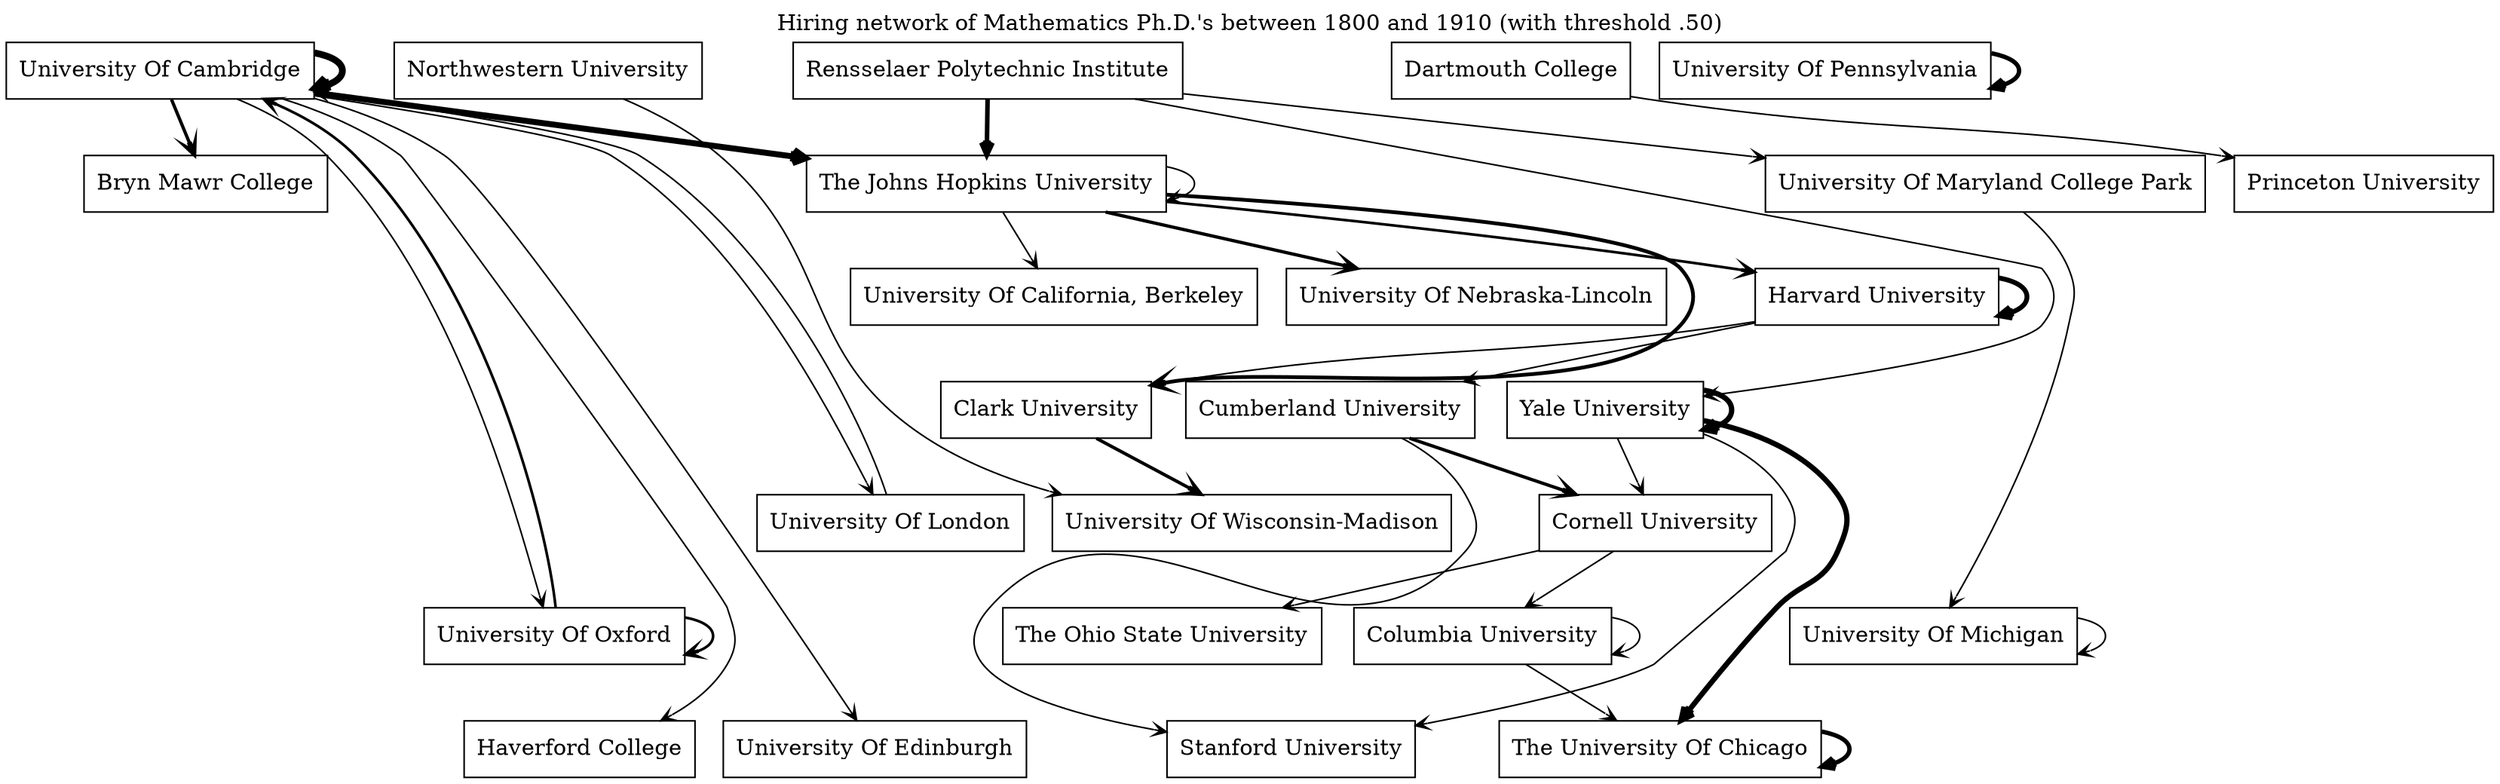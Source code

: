 digraph transition {
 node[shape="rectangle"];
 edge[arrowhead="vee", arrowsize=0.8, weight=0.1]; 
 labelloc="t"; 
 label="Hiring network of Mathematics Ph.D.'s between 1800 and 1910 (with threshold .50)"; 
  "University Of Cambridge" -> "University Of Edinburgh" [penwidth = 1.0];
  "Harvard University" -> "Cumberland University" [penwidth = 1.0];
  "University Of Cambridge" -> "University Of Oxford" [penwidth = 1.0];
  "Northwestern University" -> "University Of Wisconsin-Madison" [penwidth = 1.0];
  "University Of Cambridge" -> "Haverford College" [penwidth = 1.0];
  "Cornell University" -> "The Ohio State University" [penwidth = 1.0];
  "The Johns Hopkins University" -> "University Of California, Berkeley" [penwidth = 1.0];
  "The Johns Hopkins University" -> "The Johns Hopkins University" [penwidth = 1.0];
  "Cumberland University" -> "Stanford University" [penwidth = 1.0];
  "Dartmouth College" -> "Princeton University" [penwidth = 1.0];
  "Cornell University" -> "Columbia University" [penwidth = 1.0];
  "University Of Cambridge" -> "University Of London" [penwidth = 1.0];
  "University Of London" -> "University Of Cambridge" [penwidth = 1.0];
  "Yale University" -> "Cornell University" [penwidth = 1.0];
  "Columbia University" -> "Columbia University" [penwidth = 1.0];
  "Harvard University" -> "Clark University" [penwidth = 1.0];
  "Rensselaer Polytechnic Institute" -> "University Of Maryland College Park" [penwidth = 1.0];
  "University Of Maryland College Park" -> "University Of Michigan" [penwidth = 1.0];
  "University Of Michigan" -> "University Of Michigan" [penwidth = 1.0];
  "Rensselaer Polytechnic Institute" -> "Yale University" [penwidth = 1.0];
  "Yale University" -> "Stanford University" [penwidth = 1.0];
  "Columbia University" -> "The University Of Chicago" [penwidth = 1.0];
  "University Of Oxford" -> "University Of Cambridge" [penwidth = 1.7];
  "University Of Oxford" -> "University Of Oxford" [penwidth = 1.7];
  "The Johns Hopkins University" -> "Harvard University" [penwidth = 1.7];
  "The Johns Hopkins University" -> "University Of Nebraska-Lincoln" [penwidth = 2.1];
  "Clark University" -> "University Of Wisconsin-Madison" [penwidth = 2.1];
  "University Of Cambridge" -> "Bryn Mawr College" [penwidth = 2.1];
  "Cumberland University" -> "Cornell University" [penwidth = 2.1];
  "The Johns Hopkins University" -> "Clark University" [penwidth = 2.4];
  "The University Of Chicago" -> "The University Of Chicago" [penwidth = 2.8];
  "University Of Pennsylvania" -> "University Of Pennsylvania" [penwidth = 2.8];
  "Rensselaer Polytechnic Institute" -> "The Johns Hopkins University" [penwidth = 2.9];
  "Harvard University" -> "Harvard University" [penwidth = 3.1];
  "Yale University" -> "The University Of Chicago" [penwidth = 3.4];
  "Yale University" -> "Yale University" [penwidth = 3.4];
  "University Of Cambridge" -> "The Johns Hopkins University" [penwidth = 3.8];
  "University Of Cambridge" -> "University Of Cambridge" [penwidth = 4.3];
}
